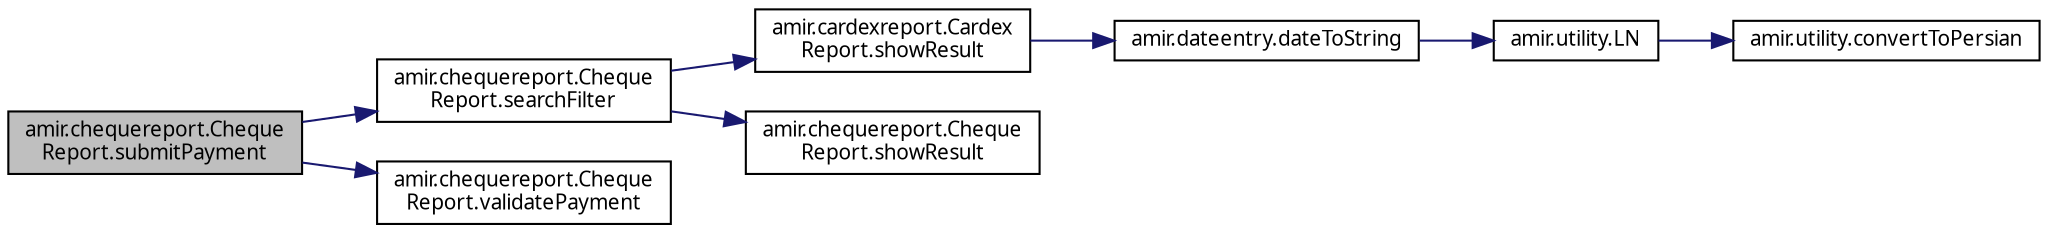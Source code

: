 digraph "amir.chequereport.ChequeReport.submitPayment"
{
 // LATEX_PDF_SIZE
  edge [fontname="FreeSans.ttf",fontsize="10",labelfontname="FreeSans.ttf",labelfontsize="10"];
  node [fontname="FreeSans.ttf",fontsize="10",shape=record];
  rankdir="LR";
  Node1 [label="amir.chequereport.Cheque\lReport.submitPayment",height=0.2,width=0.4,color="black", fillcolor="grey75", style="filled", fontcolor="black",tooltip=" "];
  Node1 -> Node2 [color="midnightblue",fontsize="10",style="solid",fontname="FreeSans.ttf"];
  Node2 [label="amir.chequereport.Cheque\lReport.searchFilter",height=0.2,width=0.4,color="black", fillcolor="white", style="filled",URL="$classamir_1_1chequereport_1_1_cheque_report.html#a9345bdece8c7179f5793ba469618c8a9",tooltip=" "];
  Node2 -> Node3 [color="midnightblue",fontsize="10",style="solid",fontname="FreeSans.ttf"];
  Node3 [label="amir.cardexreport.Cardex\lReport.showResult",height=0.2,width=0.4,color="black", fillcolor="white", style="filled",URL="$classamir_1_1cardexreport_1_1_cardex_report.html#a401dc02ff91d512cfe00c592d1d2bb91",tooltip=" "];
  Node3 -> Node4 [color="midnightblue",fontsize="10",style="solid",fontname="FreeSans.ttf"];
  Node4 [label="amir.dateentry.dateToString",height=0.2,width=0.4,color="black", fillcolor="white", style="filled",URL="$group___utility.html#gadc610bce7b44487a4735f43ffa052b28",tooltip=" "];
  Node4 -> Node5 [color="midnightblue",fontsize="10",style="solid",fontname="FreeSans.ttf"];
  Node5 [label="amir.utility.LN",height=0.2,width=0.4,color="black", fillcolor="white", style="filled",URL="$group___utility.html#ga0743603f91496779ad987d6a561f2142",tooltip="Check the active locale and choose number characters from that locale."];
  Node5 -> Node6 [color="midnightblue",fontsize="10",style="solid",fontname="FreeSans.ttf"];
  Node6 [label="amir.utility.convertToPersian",height=0.2,width=0.4,color="black", fillcolor="white", style="filled",URL="$group___utility.html#ga8b89d0d191ac53afdec68da806fe310d",tooltip=" "];
  Node2 -> Node7 [color="midnightblue",fontsize="10",style="solid",fontname="FreeSans.ttf"];
  Node7 [label="amir.chequereport.Cheque\lReport.showResult",height=0.2,width=0.4,color="black", fillcolor="white", style="filled",URL="$classamir_1_1chequereport_1_1_cheque_report.html#a147a59497bba5c1ac0915bd80fb2ee5f",tooltip=" "];
  Node1 -> Node8 [color="midnightblue",fontsize="10",style="solid",fontname="FreeSans.ttf"];
  Node8 [label="amir.chequereport.Cheque\lReport.validatePayment",height=0.2,width=0.4,color="black", fillcolor="white", style="filled",URL="$classamir_1_1chequereport_1_1_cheque_report.html#a2c59b9269dc2c52d1a6f10078cebb625",tooltip=" "];
}
